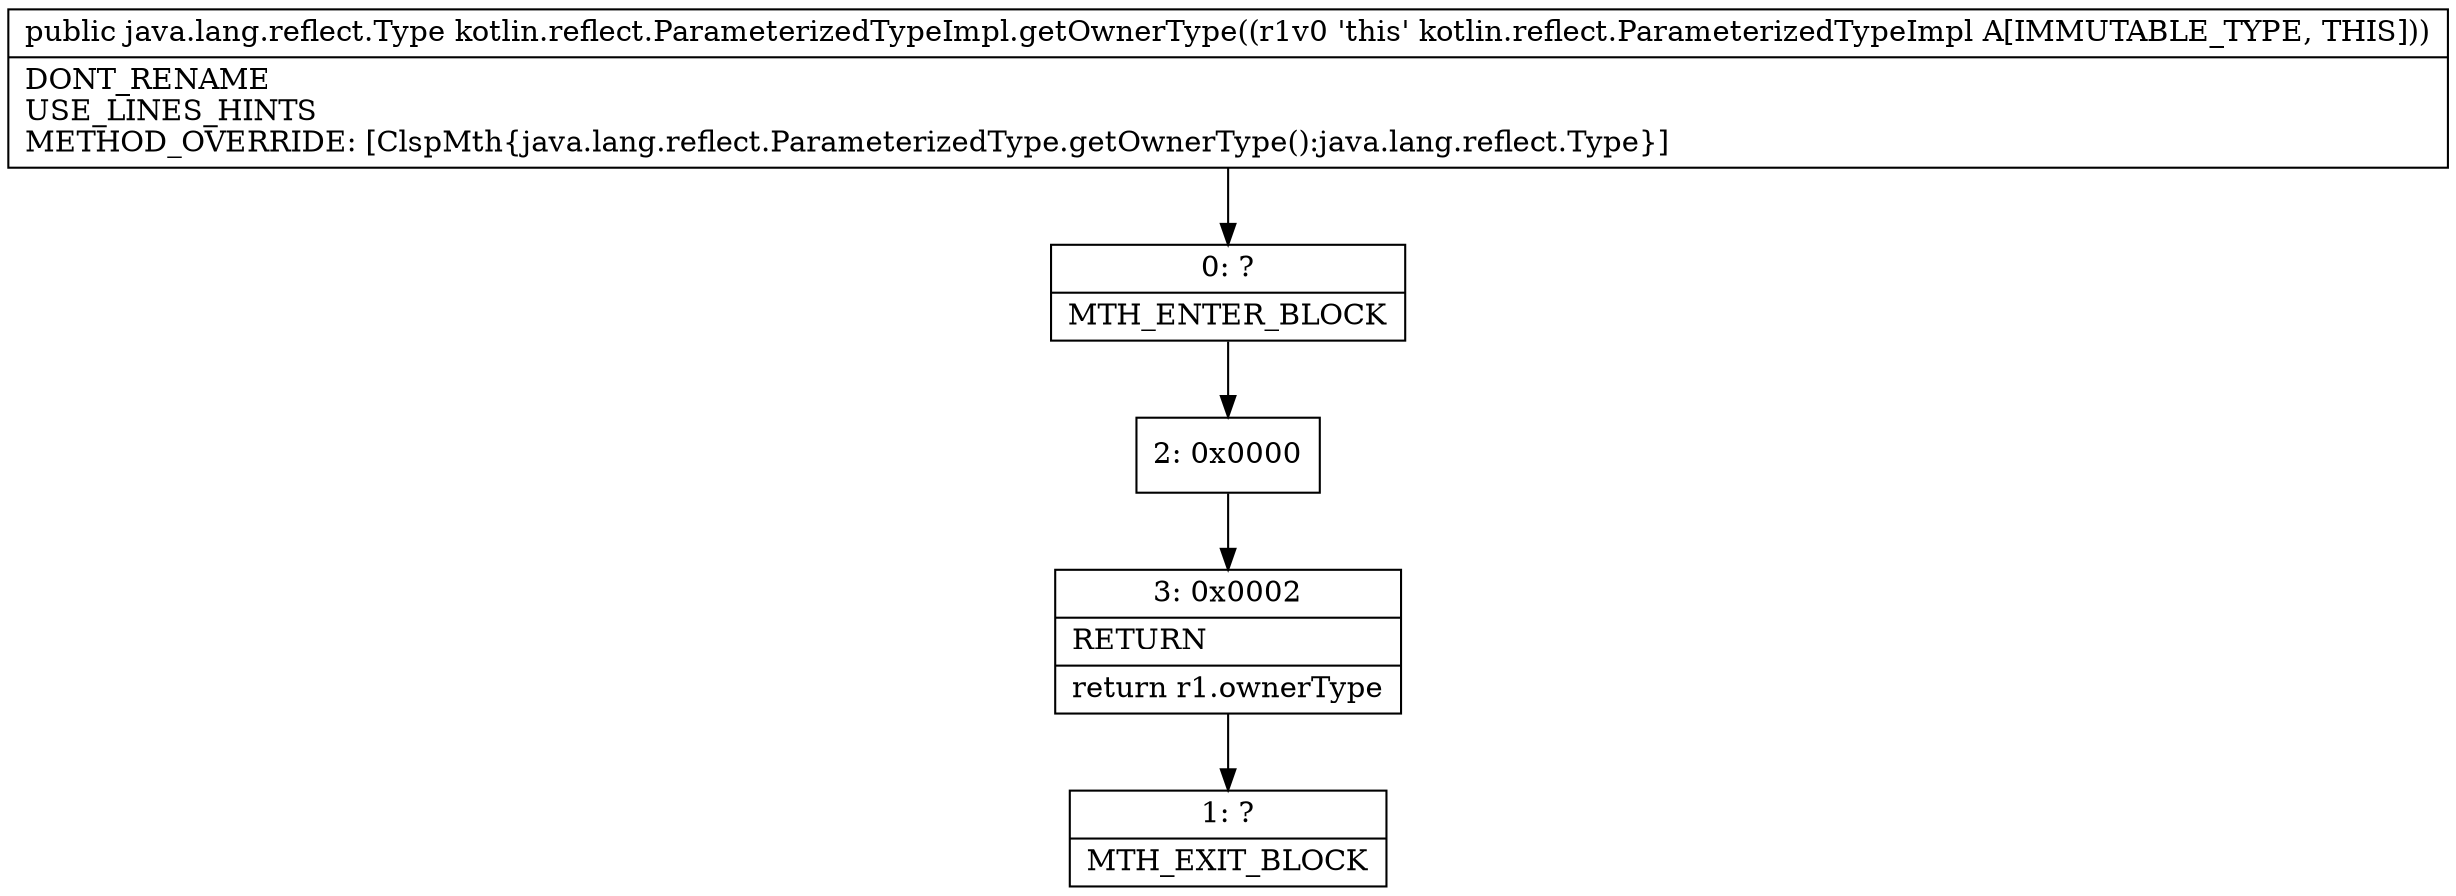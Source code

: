 digraph "CFG forkotlin.reflect.ParameterizedTypeImpl.getOwnerType()Ljava\/lang\/reflect\/Type;" {
Node_0 [shape=record,label="{0\:\ ?|MTH_ENTER_BLOCK\l}"];
Node_2 [shape=record,label="{2\:\ 0x0000}"];
Node_3 [shape=record,label="{3\:\ 0x0002|RETURN\l|return r1.ownerType\l}"];
Node_1 [shape=record,label="{1\:\ ?|MTH_EXIT_BLOCK\l}"];
MethodNode[shape=record,label="{public java.lang.reflect.Type kotlin.reflect.ParameterizedTypeImpl.getOwnerType((r1v0 'this' kotlin.reflect.ParameterizedTypeImpl A[IMMUTABLE_TYPE, THIS]))  | DONT_RENAME\lUSE_LINES_HINTS\lMETHOD_OVERRIDE: [ClspMth\{java.lang.reflect.ParameterizedType.getOwnerType():java.lang.reflect.Type\}]\l}"];
MethodNode -> Node_0;Node_0 -> Node_2;
Node_2 -> Node_3;
Node_3 -> Node_1;
}

